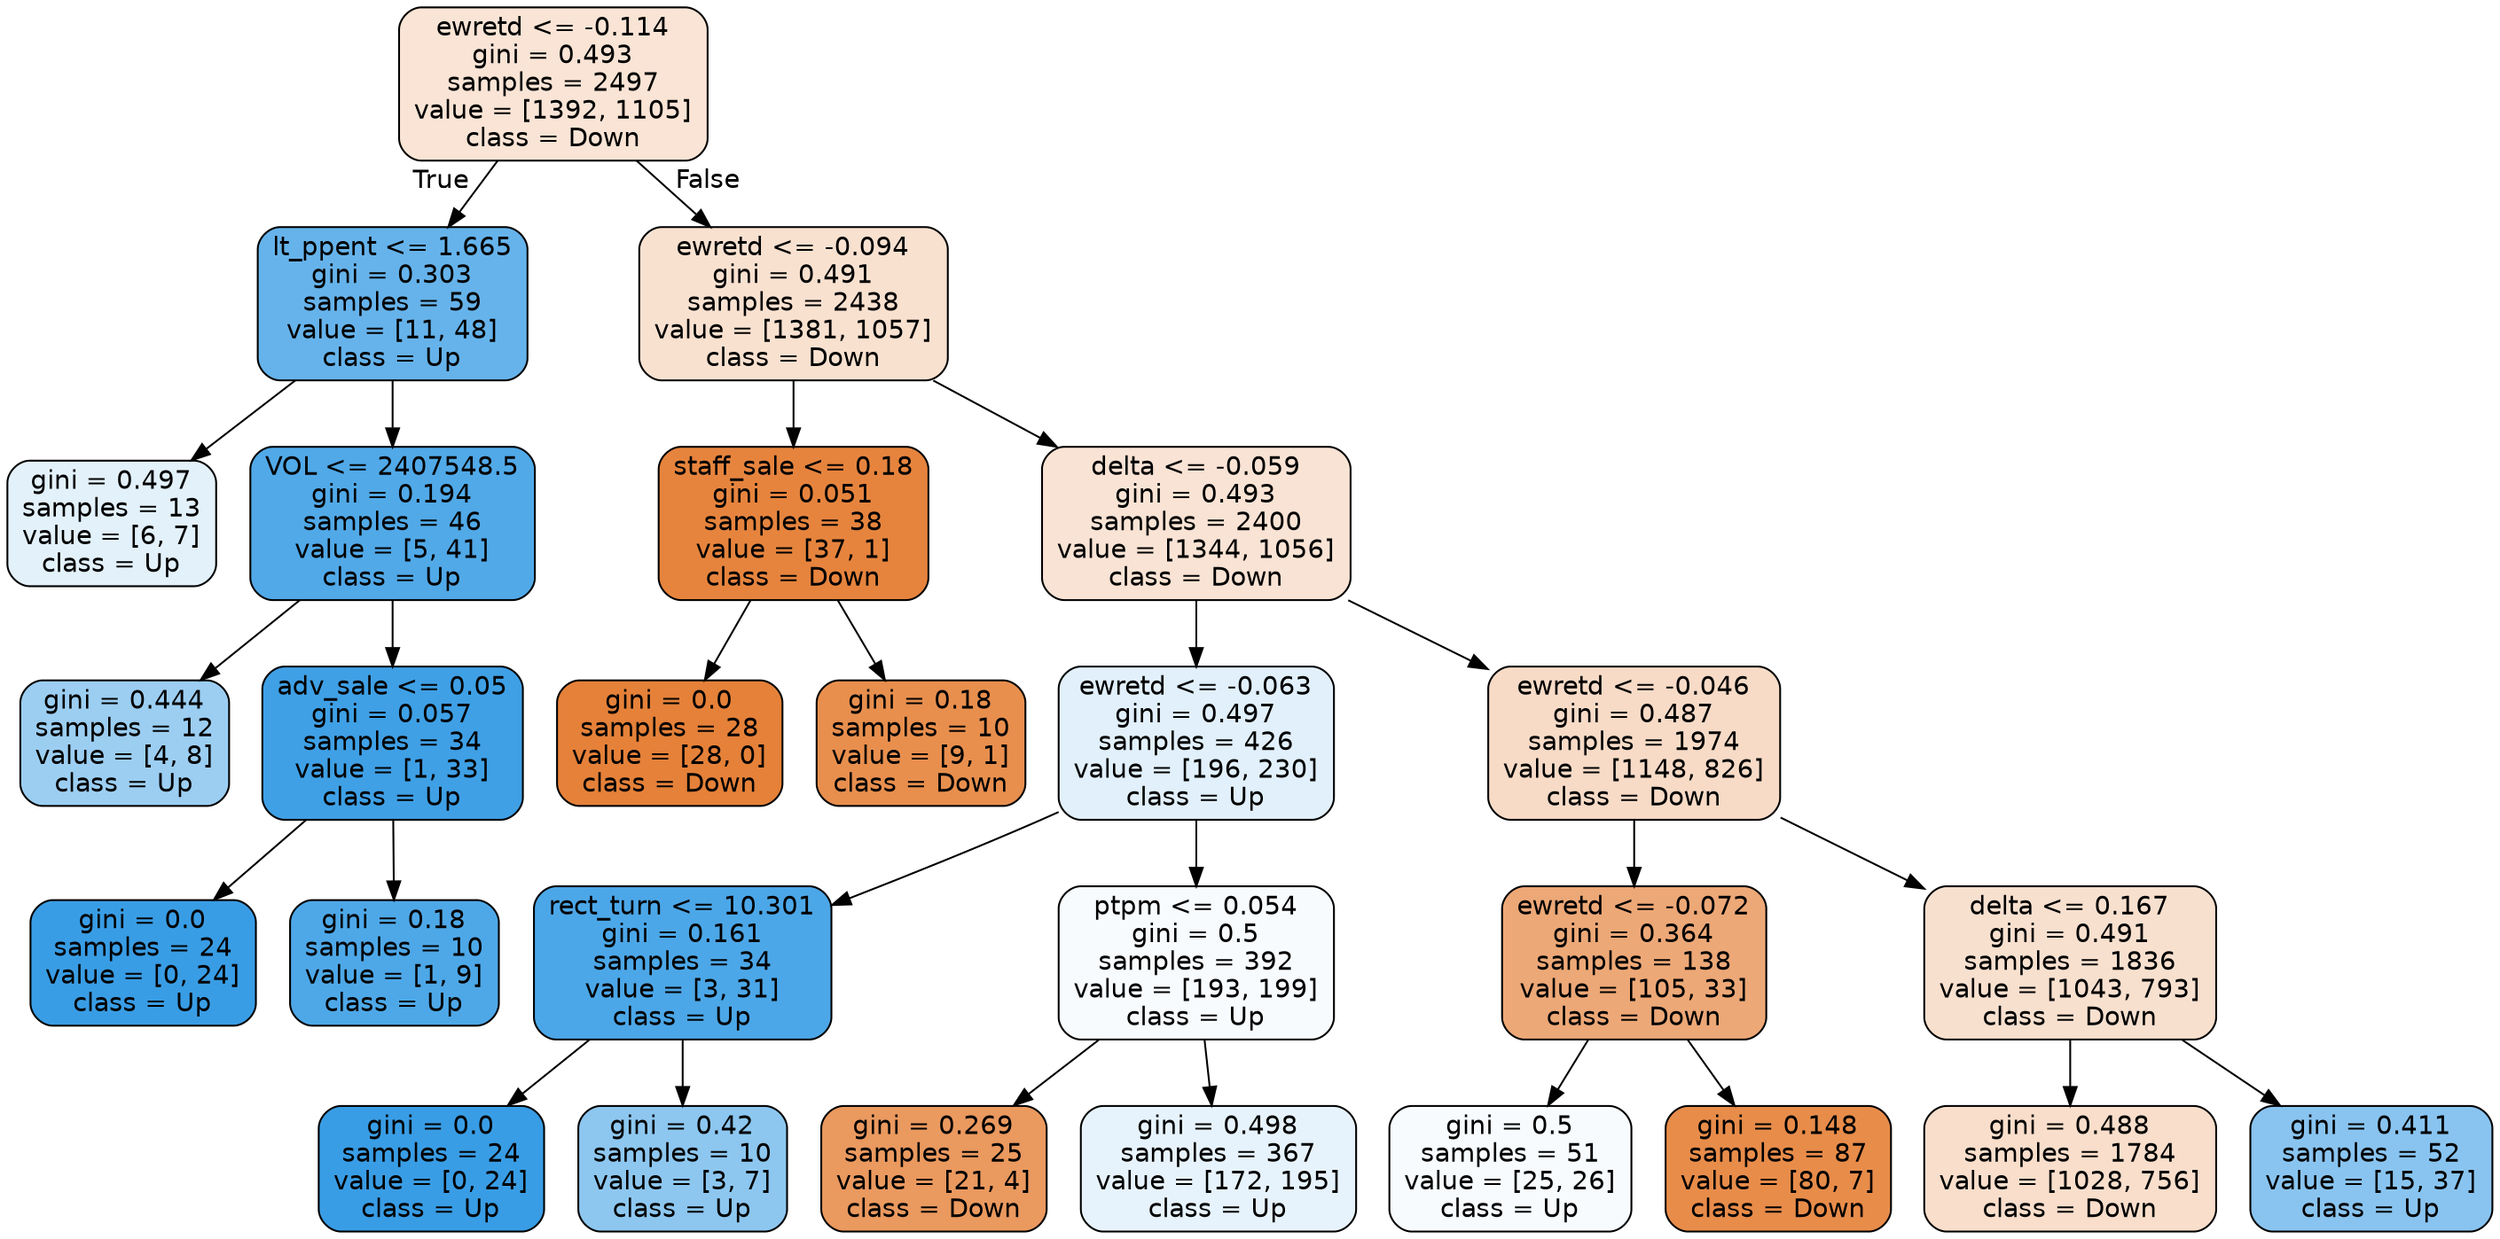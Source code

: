 digraph Tree {
node [shape=box, style="filled, rounded", color="black", fontname=helvetica] ;
edge [fontname=helvetica] ;
0 [label="ewretd <= -0.114\ngini = 0.493\nsamples = 2497\nvalue = [1392, 1105]\nclass = Down", fillcolor="#e5813935"] ;
1 [label="lt_ppent <= 1.665\ngini = 0.303\nsamples = 59\nvalue = [11, 48]\nclass = Up", fillcolor="#399de5c5"] ;
0 -> 1 [labeldistance=2.5, labelangle=45, headlabel="True"] ;
2 [label="gini = 0.497\nsamples = 13\nvalue = [6, 7]\nclass = Up", fillcolor="#399de524"] ;
1 -> 2 ;
3 [label="VOL <= 2407548.5\ngini = 0.194\nsamples = 46\nvalue = [5, 41]\nclass = Up", fillcolor="#399de5e0"] ;
1 -> 3 ;
4 [label="gini = 0.444\nsamples = 12\nvalue = [4, 8]\nclass = Up", fillcolor="#399de57f"] ;
3 -> 4 ;
5 [label="adv_sale <= 0.05\ngini = 0.057\nsamples = 34\nvalue = [1, 33]\nclass = Up", fillcolor="#399de5f7"] ;
3 -> 5 ;
6 [label="gini = 0.0\nsamples = 24\nvalue = [0, 24]\nclass = Up", fillcolor="#399de5ff"] ;
5 -> 6 ;
7 [label="gini = 0.18\nsamples = 10\nvalue = [1, 9]\nclass = Up", fillcolor="#399de5e3"] ;
5 -> 7 ;
8 [label="ewretd <= -0.094\ngini = 0.491\nsamples = 2438\nvalue = [1381, 1057]\nclass = Down", fillcolor="#e581393c"] ;
0 -> 8 [labeldistance=2.5, labelangle=-45, headlabel="False"] ;
9 [label="staff_sale <= 0.18\ngini = 0.051\nsamples = 38\nvalue = [37, 1]\nclass = Down", fillcolor="#e58139f8"] ;
8 -> 9 ;
10 [label="gini = 0.0\nsamples = 28\nvalue = [28, 0]\nclass = Down", fillcolor="#e58139ff"] ;
9 -> 10 ;
11 [label="gini = 0.18\nsamples = 10\nvalue = [9, 1]\nclass = Down", fillcolor="#e58139e3"] ;
9 -> 11 ;
12 [label="delta <= -0.059\ngini = 0.493\nsamples = 2400\nvalue = [1344, 1056]\nclass = Down", fillcolor="#e5813937"] ;
8 -> 12 ;
13 [label="ewretd <= -0.063\ngini = 0.497\nsamples = 426\nvalue = [196, 230]\nclass = Up", fillcolor="#399de526"] ;
12 -> 13 ;
14 [label="rect_turn <= 10.301\ngini = 0.161\nsamples = 34\nvalue = [3, 31]\nclass = Up", fillcolor="#399de5e6"] ;
13 -> 14 ;
15 [label="gini = 0.0\nsamples = 24\nvalue = [0, 24]\nclass = Up", fillcolor="#399de5ff"] ;
14 -> 15 ;
16 [label="gini = 0.42\nsamples = 10\nvalue = [3, 7]\nclass = Up", fillcolor="#399de592"] ;
14 -> 16 ;
17 [label="ptpm <= 0.054\ngini = 0.5\nsamples = 392\nvalue = [193, 199]\nclass = Up", fillcolor="#399de508"] ;
13 -> 17 ;
18 [label="gini = 0.269\nsamples = 25\nvalue = [21, 4]\nclass = Down", fillcolor="#e58139ce"] ;
17 -> 18 ;
19 [label="gini = 0.498\nsamples = 367\nvalue = [172, 195]\nclass = Up", fillcolor="#399de51e"] ;
17 -> 19 ;
20 [label="ewretd <= -0.046\ngini = 0.487\nsamples = 1974\nvalue = [1148, 826]\nclass = Down", fillcolor="#e5813948"] ;
12 -> 20 ;
21 [label="ewretd <= -0.072\ngini = 0.364\nsamples = 138\nvalue = [105, 33]\nclass = Down", fillcolor="#e58139af"] ;
20 -> 21 ;
22 [label="gini = 0.5\nsamples = 51\nvalue = [25, 26]\nclass = Up", fillcolor="#399de50a"] ;
21 -> 22 ;
23 [label="gini = 0.148\nsamples = 87\nvalue = [80, 7]\nclass = Down", fillcolor="#e58139e9"] ;
21 -> 23 ;
24 [label="delta <= 0.167\ngini = 0.491\nsamples = 1836\nvalue = [1043, 793]\nclass = Down", fillcolor="#e581393d"] ;
20 -> 24 ;
25 [label="gini = 0.488\nsamples = 1784\nvalue = [1028, 756]\nclass = Down", fillcolor="#e5813943"] ;
24 -> 25 ;
26 [label="gini = 0.411\nsamples = 52\nvalue = [15, 37]\nclass = Up", fillcolor="#399de598"] ;
24 -> 26 ;
}